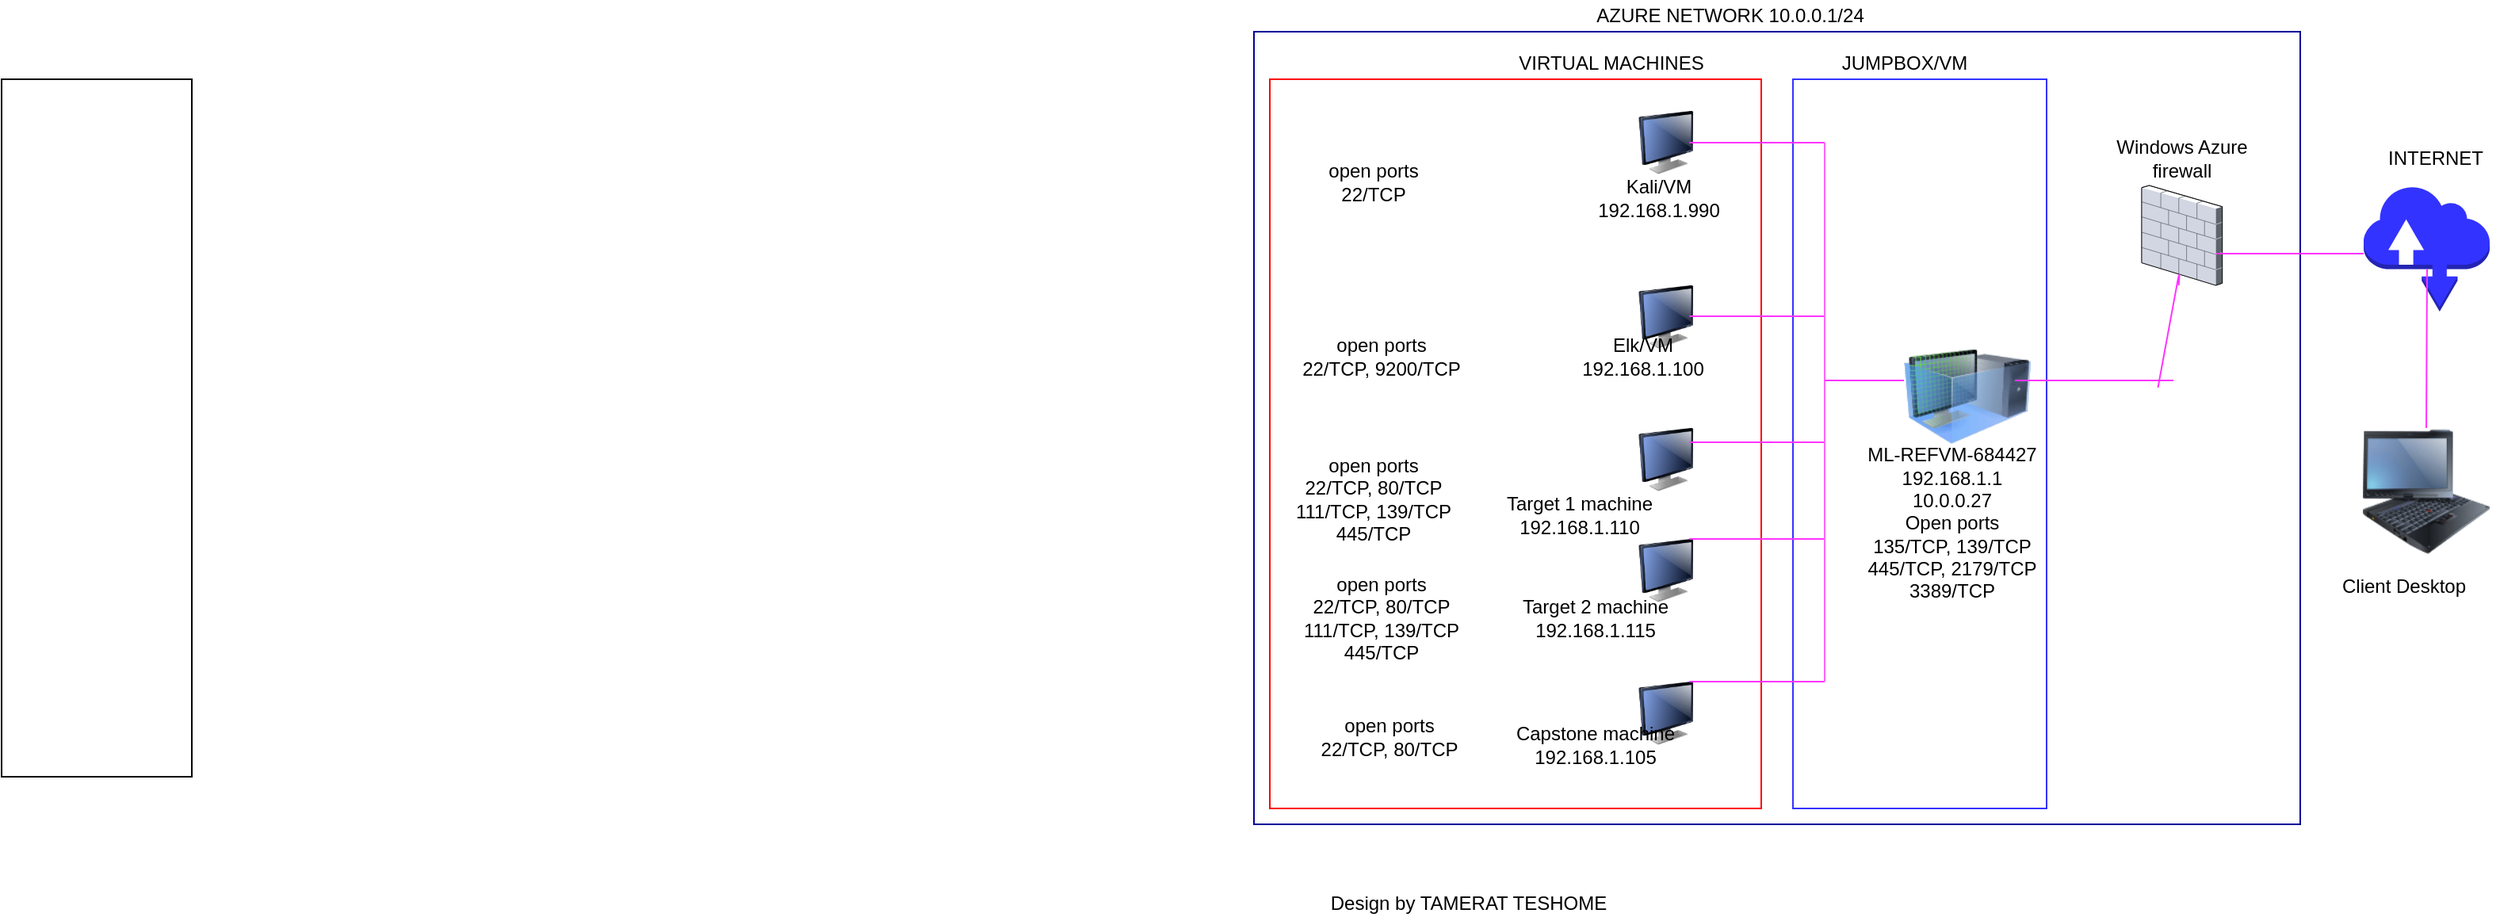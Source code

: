 <mxfile version="14.4.9" type="github">
  <diagram id="4QiD2wS-ADhmTIEoaPL0" name="Page-1">
    <mxGraphModel dx="942" dy="495" grid="1" gridSize="10" guides="1" tooltips="1" connect="1" arrows="1" fold="1" page="1" pageScale="1" pageWidth="850" pageHeight="1100" math="0" shadow="0">
      <root>
        <mxCell id="0" />
        <mxCell id="1" parent="0" />
        <mxCell id="A4mP3yVnuk_S5JkYmiS--1" value="" style="rounded=0;whiteSpace=wrap;html=1;" vertex="1" parent="1">
          <mxGeometry x="30" y="70" width="120" height="440" as="geometry" />
        </mxCell>
        <mxCell id="A4mP3yVnuk_S5JkYmiS--2" value="" style="rounded=0;whiteSpace=wrap;html=1;strokeColor=#000099;" vertex="1" parent="1">
          <mxGeometry x="820" y="40" width="660" height="500" as="geometry" />
        </mxCell>
        <mxCell id="A4mP3yVnuk_S5JkYmiS--3" value="" style="rounded=0;whiteSpace=wrap;html=1;strokeColor=#FF0000;" vertex="1" parent="1">
          <mxGeometry x="830" y="70" width="310" height="460" as="geometry" />
        </mxCell>
        <mxCell id="A4mP3yVnuk_S5JkYmiS--4" value="" style="rounded=0;whiteSpace=wrap;html=1;strokeColor=#3333FF;" vertex="1" parent="1">
          <mxGeometry x="1160" y="70" width="160" height="460" as="geometry" />
        </mxCell>
        <mxCell id="A4mP3yVnuk_S5JkYmiS--5" value="AZURE NETWORK 10.0.0.1/24" style="text;html=1;align=center;verticalAlign=middle;resizable=0;points=[];autosize=1;" vertex="1" parent="1">
          <mxGeometry x="1030" y="20" width="180" height="20" as="geometry" />
        </mxCell>
        <mxCell id="A4mP3yVnuk_S5JkYmiS--6" value="JUMPBOX/VM" style="text;html=1;align=center;verticalAlign=middle;resizable=0;points=[];autosize=1;" vertex="1" parent="1">
          <mxGeometry x="1185" y="50" width="90" height="20" as="geometry" />
        </mxCell>
        <mxCell id="A4mP3yVnuk_S5JkYmiS--7" value="VIRTUAL MACHINES" style="text;html=1;align=center;verticalAlign=middle;resizable=0;points=[];autosize=1;" vertex="1" parent="1">
          <mxGeometry x="980" y="50" width="130" height="20" as="geometry" />
        </mxCell>
        <mxCell id="A4mP3yVnuk_S5JkYmiS--8" value="" style="image;html=1;image=img/lib/clip_art/computers/Monitor_128x128.png" vertex="1" parent="1">
          <mxGeometry x="1040" y="90" width="80" height="40" as="geometry" />
        </mxCell>
        <mxCell id="A4mP3yVnuk_S5JkYmiS--9" value="" style="image;html=1;image=img/lib/clip_art/computers/Monitor_128x128.png" vertex="1" parent="1">
          <mxGeometry x="1040" y="200" width="80" height="40" as="geometry" />
        </mxCell>
        <mxCell id="A4mP3yVnuk_S5JkYmiS--10" value="" style="image;html=1;image=img/lib/clip_art/computers/Monitor_128x128.png" vertex="1" parent="1">
          <mxGeometry x="1040" y="290" width="80" height="40" as="geometry" />
        </mxCell>
        <mxCell id="A4mP3yVnuk_S5JkYmiS--11" value="" style="image;html=1;image=img/lib/clip_art/computers/Monitor_128x128.png" vertex="1" parent="1">
          <mxGeometry x="1040" y="360" width="80" height="40" as="geometry" />
        </mxCell>
        <mxCell id="A4mP3yVnuk_S5JkYmiS--12" value="" style="image;html=1;image=img/lib/clip_art/computers/Monitor_128x128.png" vertex="1" parent="1">
          <mxGeometry x="1040" y="450" width="80" height="40" as="geometry" />
        </mxCell>
        <mxCell id="A4mP3yVnuk_S5JkYmiS--13" value="" style="image;html=1;image=img/lib/clip_art/computers/Virtual_Machine_128x128.png" vertex="1" parent="1">
          <mxGeometry x="1230" y="230" width="80" height="80" as="geometry" />
        </mxCell>
        <mxCell id="A4mP3yVnuk_S5JkYmiS--14" value="" style="endArrow=none;html=1;strokeColor=#FF33FF;" edge="1" parent="1" source="A4mP3yVnuk_S5JkYmiS--8">
          <mxGeometry width="50" height="50" relative="1" as="geometry">
            <mxPoint x="1130" y="160" as="sourcePoint" />
            <mxPoint x="1180" y="110" as="targetPoint" />
            <Array as="points">
              <mxPoint x="1090" y="110" />
            </Array>
          </mxGeometry>
        </mxCell>
        <mxCell id="A4mP3yVnuk_S5JkYmiS--15" value="" style="endArrow=none;html=1;strokeColor=#FF33FF;" edge="1" parent="1">
          <mxGeometry width="50" height="50" relative="1" as="geometry">
            <mxPoint x="1120" y="219.5" as="sourcePoint" />
            <mxPoint x="1180" y="219.5" as="targetPoint" />
            <Array as="points">
              <mxPoint x="1090" y="219.5" />
            </Array>
          </mxGeometry>
        </mxCell>
        <mxCell id="A4mP3yVnuk_S5JkYmiS--16" value="" style="endArrow=none;html=1;strokeColor=#FF33FF;" edge="1" parent="1">
          <mxGeometry width="50" height="50" relative="1" as="geometry">
            <mxPoint x="1120" y="299" as="sourcePoint" />
            <mxPoint x="1180" y="299" as="targetPoint" />
            <Array as="points">
              <mxPoint x="1090" y="299" />
            </Array>
          </mxGeometry>
        </mxCell>
        <mxCell id="A4mP3yVnuk_S5JkYmiS--17" value="" style="endArrow=none;html=1;strokeColor=#FF33FF;" edge="1" parent="1">
          <mxGeometry width="50" height="50" relative="1" as="geometry">
            <mxPoint x="1120" y="360" as="sourcePoint" />
            <mxPoint x="1180" y="360" as="targetPoint" />
            <Array as="points">
              <mxPoint x="1090" y="360" />
              <mxPoint x="1150" y="360" />
            </Array>
          </mxGeometry>
        </mxCell>
        <mxCell id="A4mP3yVnuk_S5JkYmiS--19" value="" style="endArrow=none;html=1;strokeColor=#FF33FF;" edge="1" parent="1">
          <mxGeometry width="50" height="50" relative="1" as="geometry">
            <mxPoint x="1120" y="450" as="sourcePoint" />
            <mxPoint x="1180" y="450" as="targetPoint" />
            <Array as="points">
              <mxPoint x="1090" y="450" />
              <mxPoint x="1140" y="450" />
            </Array>
          </mxGeometry>
        </mxCell>
        <mxCell id="A4mP3yVnuk_S5JkYmiS--20" value="" style="endArrow=none;html=1;strokeColor=#FF66FF;" edge="1" parent="1">
          <mxGeometry width="50" height="50" relative="1" as="geometry">
            <mxPoint x="1180" y="450" as="sourcePoint" />
            <mxPoint x="1180" y="110" as="targetPoint" />
          </mxGeometry>
        </mxCell>
        <mxCell id="A4mP3yVnuk_S5JkYmiS--21" value="" style="endArrow=none;html=1;strokeColor=#FF33FF;" edge="1" parent="1">
          <mxGeometry width="50" height="50" relative="1" as="geometry">
            <mxPoint x="1180" y="260" as="sourcePoint" />
            <mxPoint x="1230" y="260" as="targetPoint" />
          </mxGeometry>
        </mxCell>
        <mxCell id="A4mP3yVnuk_S5JkYmiS--22" value="" style="verticalLabelPosition=bottom;aspect=fixed;html=1;verticalAlign=top;strokeColor=none;align=center;outlineConnect=0;shape=mxgraph.citrix.firewall;fillColor=#3333FF;" vertex="1" parent="1">
          <mxGeometry x="1380" y="137" width="50.81" height="63" as="geometry" />
        </mxCell>
        <mxCell id="A4mP3yVnuk_S5JkYmiS--23" value="" style="endArrow=none;html=1;strokeColor=#FF33FF;exitX=0.864;exitY=0.449;exitDx=0;exitDy=0;exitPerimeter=0;" edge="1" parent="1" source="A4mP3yVnuk_S5JkYmiS--2" target="A4mP3yVnuk_S5JkYmiS--22">
          <mxGeometry width="50" height="50" relative="1" as="geometry">
            <mxPoint x="1360" y="250" as="sourcePoint" />
            <mxPoint x="1397" y="200" as="targetPoint" />
            <Array as="points">
              <mxPoint x="1404" y="190" />
            </Array>
          </mxGeometry>
        </mxCell>
        <mxCell id="A4mP3yVnuk_S5JkYmiS--24" value="" style="endArrow=none;html=1;strokeColor=#FF33FF;exitX=0.875;exitY=0.375;exitDx=0;exitDy=0;exitPerimeter=0;" edge="1" parent="1" source="A4mP3yVnuk_S5JkYmiS--13">
          <mxGeometry width="50" height="50" relative="1" as="geometry">
            <mxPoint x="1360" y="310" as="sourcePoint" />
            <mxPoint x="1400" y="260" as="targetPoint" />
          </mxGeometry>
        </mxCell>
        <mxCell id="A4mP3yVnuk_S5JkYmiS--25" value="" style="endArrow=none;html=1;strokeColor=#FF33FF;exitX=0.925;exitY=0.683;exitDx=0;exitDy=0;exitPerimeter=0;" edge="1" parent="1" source="A4mP3yVnuk_S5JkYmiS--22">
          <mxGeometry width="50" height="50" relative="1" as="geometry">
            <mxPoint x="1440.81" y="180" as="sourcePoint" />
            <mxPoint x="1520" y="180" as="targetPoint" />
          </mxGeometry>
        </mxCell>
        <mxCell id="A4mP3yVnuk_S5JkYmiS--28" value="" style="outlineConnect=0;dashed=0;verticalLabelPosition=bottom;verticalAlign=top;align=center;html=1;shape=mxgraph.aws3.internet;fillColor=#3333FF;gradientColor=none;strokeColor=#000099;" vertex="1" parent="1">
          <mxGeometry x="1520" y="137" width="79.5" height="79.5" as="geometry" />
        </mxCell>
        <mxCell id="A4mP3yVnuk_S5JkYmiS--29" value="" style="image;html=1;image=img/lib/clip_art/computers/IBM_Tablet_128x128.png;strokeColor=#000099;fillColor=#3333FF;" vertex="1" parent="1">
          <mxGeometry x="1519.5" y="290" width="80" height="80" as="geometry" />
        </mxCell>
        <mxCell id="A4mP3yVnuk_S5JkYmiS--32" value="" style="endArrow=none;html=1;strokeColor=#FF33FF;exitX=0.5;exitY=0;exitDx=0;exitDy=0;" edge="1" parent="1" source="A4mP3yVnuk_S5JkYmiS--29">
          <mxGeometry width="50" height="50" relative="1" as="geometry">
            <mxPoint x="1510" y="240" as="sourcePoint" />
            <mxPoint x="1560" y="190" as="targetPoint" />
          </mxGeometry>
        </mxCell>
        <mxCell id="A4mP3yVnuk_S5JkYmiS--33" value="Kali/VM&lt;br&gt;192.168.1.990" style="text;html=1;align=center;verticalAlign=middle;resizable=0;points=[];autosize=1;" vertex="1" parent="1">
          <mxGeometry x="1030" y="130" width="90" height="30" as="geometry" />
        </mxCell>
        <mxCell id="A4mP3yVnuk_S5JkYmiS--34" value="Elk/VM&lt;br&gt;192.168.1.100" style="text;html=1;align=center;verticalAlign=middle;resizable=0;points=[];autosize=1;" vertex="1" parent="1">
          <mxGeometry x="1020" y="230" width="90" height="30" as="geometry" />
        </mxCell>
        <mxCell id="A4mP3yVnuk_S5JkYmiS--35" value="Target 1 machine&lt;br&gt;192.168.1.110" style="text;html=1;align=center;verticalAlign=middle;resizable=0;points=[];autosize=1;" vertex="1" parent="1">
          <mxGeometry x="970" y="330" width="110" height="30" as="geometry" />
        </mxCell>
        <mxCell id="A4mP3yVnuk_S5JkYmiS--36" value="Target 2 machine&lt;br&gt;192.168.1.115" style="text;html=1;align=center;verticalAlign=middle;resizable=0;points=[];autosize=1;" vertex="1" parent="1">
          <mxGeometry x="980" y="395" width="110" height="30" as="geometry" />
        </mxCell>
        <mxCell id="A4mP3yVnuk_S5JkYmiS--37" value="Capstone machine&lt;br&gt;192.168.1.105" style="text;html=1;align=center;verticalAlign=middle;resizable=0;points=[];autosize=1;" vertex="1" parent="1">
          <mxGeometry x="975" y="475" width="120" height="30" as="geometry" />
        </mxCell>
        <mxCell id="A4mP3yVnuk_S5JkYmiS--38" value="ML-REFVM-684427&lt;br&gt;192.168.1.1&lt;br&gt;10.0.0.27&lt;br&gt;Open ports&lt;br&gt;135/TCP, 139/TCP&lt;br&gt;445/TCP, 2179/TCP&lt;br&gt;3389/TCP" style="text;html=1;align=center;verticalAlign=middle;resizable=0;points=[];autosize=1;" vertex="1" parent="1">
          <mxGeometry x="1200" y="300" width="120" height="100" as="geometry" />
        </mxCell>
        <mxCell id="A4mP3yVnuk_S5JkYmiS--39" value="Windows Azure&lt;br&gt;firewall" style="text;html=1;align=center;verticalAlign=middle;resizable=0;points=[];autosize=1;" vertex="1" parent="1">
          <mxGeometry x="1355.41" y="105" width="100" height="30" as="geometry" />
        </mxCell>
        <mxCell id="A4mP3yVnuk_S5JkYmiS--40" value="Client Desktop" style="text;html=1;align=center;verticalAlign=middle;resizable=0;points=[];autosize=1;" vertex="1" parent="1">
          <mxGeometry x="1500" y="380" width="90" height="20" as="geometry" />
        </mxCell>
        <mxCell id="A4mP3yVnuk_S5JkYmiS--41" value="INTERNET" style="text;html=1;align=center;verticalAlign=middle;resizable=0;points=[];autosize=1;" vertex="1" parent="1">
          <mxGeometry x="1525" y="110" width="80" height="20" as="geometry" />
        </mxCell>
        <mxCell id="A4mP3yVnuk_S5JkYmiS--42" value="Design by TAMERAT TESHOME" style="text;html=1;align=center;verticalAlign=middle;resizable=0;points=[];autosize=1;" vertex="1" parent="1">
          <mxGeometry x="860" y="580" width="190" height="20" as="geometry" />
        </mxCell>
        <mxCell id="A4mP3yVnuk_S5JkYmiS--43" value="open ports&lt;br&gt;22/TCP" style="text;html=1;align=center;verticalAlign=middle;resizable=0;points=[];autosize=1;" vertex="1" parent="1">
          <mxGeometry x="860" y="120" width="70" height="30" as="geometry" />
        </mxCell>
        <mxCell id="A4mP3yVnuk_S5JkYmiS--44" value="open ports&lt;br&gt;22/TCP, 9200/TCP" style="text;html=1;align=center;verticalAlign=middle;resizable=0;points=[];autosize=1;" vertex="1" parent="1">
          <mxGeometry x="840" y="230" width="120" height="30" as="geometry" />
        </mxCell>
        <mxCell id="A4mP3yVnuk_S5JkYmiS--46" value="open ports&lt;br&gt;22/TCP, 80/TCP&lt;br&gt;111/TCP, 139/TCP&lt;br&gt;445/TCP" style="text;html=1;align=center;verticalAlign=middle;resizable=0;points=[];autosize=1;" vertex="1" parent="1">
          <mxGeometry x="840" y="305" width="110" height="60" as="geometry" />
        </mxCell>
        <mxCell id="A4mP3yVnuk_S5JkYmiS--48" value="open ports&lt;br&gt;22/TCP, 80/TCP&lt;br&gt;111/TCP, 139/TCP&lt;br&gt;445/TCP" style="text;html=1;align=center;verticalAlign=middle;resizable=0;points=[];autosize=1;" vertex="1" parent="1">
          <mxGeometry x="845" y="380" width="110" height="60" as="geometry" />
        </mxCell>
        <mxCell id="A4mP3yVnuk_S5JkYmiS--49" value="open ports&lt;br&gt;22/TCP, 80/TCP" style="text;html=1;align=center;verticalAlign=middle;resizable=0;points=[];autosize=1;" vertex="1" parent="1">
          <mxGeometry x="855" y="470" width="100" height="30" as="geometry" />
        </mxCell>
      </root>
    </mxGraphModel>
  </diagram>
</mxfile>
